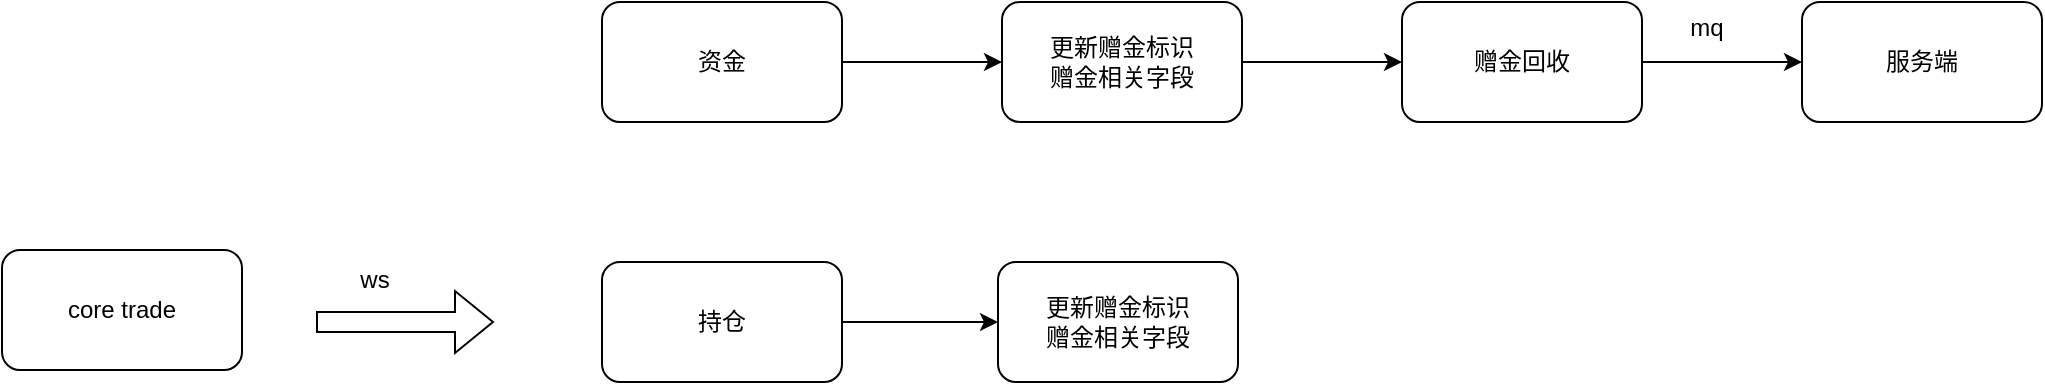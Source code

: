 <mxfile version="27.1.5">
  <diagram name="赠金爆仓" id="q0zsVlJ_2p4NblxJbRTx">
    <mxGraphModel dx="946" dy="603" grid="0" gridSize="10" guides="1" tooltips="1" connect="1" arrows="1" fold="1" page="1" pageScale="1" pageWidth="9000" pageHeight="9020" math="0" shadow="0">
      <root>
        <mxCell id="0" />
        <mxCell id="1" parent="0" />
        <mxCell id="gNaUzq_bj4_H-Rj8xfL8-14" value="core trade" style="rounded=1;whiteSpace=wrap;html=1;" vertex="1" parent="1">
          <mxGeometry x="331" y="199" width="120" height="60" as="geometry" />
        </mxCell>
        <mxCell id="gNaUzq_bj4_H-Rj8xfL8-20" value="" style="edgeStyle=orthogonalEdgeStyle;rounded=0;orthogonalLoop=1;jettySize=auto;html=1;" edge="1" parent="1" source="gNaUzq_bj4_H-Rj8xfL8-15" target="gNaUzq_bj4_H-Rj8xfL8-19">
          <mxGeometry relative="1" as="geometry" />
        </mxCell>
        <mxCell id="gNaUzq_bj4_H-Rj8xfL8-15" value="资金" style="rounded=1;whiteSpace=wrap;html=1;" vertex="1" parent="1">
          <mxGeometry x="631" y="75" width="120" height="60" as="geometry" />
        </mxCell>
        <mxCell id="gNaUzq_bj4_H-Rj8xfL8-16" value="" style="shape=flexArrow;endArrow=classic;html=1;rounded=0;" edge="1" parent="1">
          <mxGeometry width="50" height="50" relative="1" as="geometry">
            <mxPoint x="488" y="235" as="sourcePoint" />
            <mxPoint x="577" y="235" as="targetPoint" />
          </mxGeometry>
        </mxCell>
        <mxCell id="gNaUzq_bj4_H-Rj8xfL8-17" value="ws" style="text;html=1;align=center;verticalAlign=middle;resizable=0;points=[];autosize=1;strokeColor=none;fillColor=none;" vertex="1" parent="1">
          <mxGeometry x="500" y="201" width="33" height="26" as="geometry" />
        </mxCell>
        <mxCell id="gNaUzq_bj4_H-Rj8xfL8-22" style="edgeStyle=orthogonalEdgeStyle;rounded=0;orthogonalLoop=1;jettySize=auto;html=1;entryX=0;entryY=0.5;entryDx=0;entryDy=0;" edge="1" parent="1" source="gNaUzq_bj4_H-Rj8xfL8-18" target="gNaUzq_bj4_H-Rj8xfL8-21">
          <mxGeometry relative="1" as="geometry" />
        </mxCell>
        <mxCell id="gNaUzq_bj4_H-Rj8xfL8-18" value="持仓" style="rounded=1;whiteSpace=wrap;html=1;" vertex="1" parent="1">
          <mxGeometry x="631" y="205" width="120" height="60" as="geometry" />
        </mxCell>
        <mxCell id="gNaUzq_bj4_H-Rj8xfL8-24" value="" style="edgeStyle=orthogonalEdgeStyle;rounded=0;orthogonalLoop=1;jettySize=auto;html=1;" edge="1" parent="1" source="gNaUzq_bj4_H-Rj8xfL8-19" target="gNaUzq_bj4_H-Rj8xfL8-23">
          <mxGeometry relative="1" as="geometry" />
        </mxCell>
        <mxCell id="gNaUzq_bj4_H-Rj8xfL8-19" value="更新赠金标识&lt;div&gt;赠金相关字段&lt;/div&gt;" style="whiteSpace=wrap;html=1;rounded=1;" vertex="1" parent="1">
          <mxGeometry x="831" y="75" width="120" height="60" as="geometry" />
        </mxCell>
        <mxCell id="gNaUzq_bj4_H-Rj8xfL8-21" value="更新赠金标识&lt;div&gt;赠金相关字段&lt;/div&gt;" style="whiteSpace=wrap;html=1;rounded=1;" vertex="1" parent="1">
          <mxGeometry x="829" y="205" width="120" height="60" as="geometry" />
        </mxCell>
        <mxCell id="gNaUzq_bj4_H-Rj8xfL8-26" value="" style="edgeStyle=orthogonalEdgeStyle;rounded=0;orthogonalLoop=1;jettySize=auto;html=1;" edge="1" parent="1" source="gNaUzq_bj4_H-Rj8xfL8-23" target="gNaUzq_bj4_H-Rj8xfL8-25">
          <mxGeometry relative="1" as="geometry" />
        </mxCell>
        <mxCell id="gNaUzq_bj4_H-Rj8xfL8-23" value="赠金回收" style="whiteSpace=wrap;html=1;rounded=1;" vertex="1" parent="1">
          <mxGeometry x="1031" y="75" width="120" height="60" as="geometry" />
        </mxCell>
        <mxCell id="gNaUzq_bj4_H-Rj8xfL8-25" value="服务端" style="whiteSpace=wrap;html=1;rounded=1;" vertex="1" parent="1">
          <mxGeometry x="1231" y="75" width="120" height="60" as="geometry" />
        </mxCell>
        <mxCell id="gNaUzq_bj4_H-Rj8xfL8-27" value="mq" style="text;html=1;align=center;verticalAlign=middle;resizable=0;points=[];autosize=1;strokeColor=none;fillColor=none;" vertex="1" parent="1">
          <mxGeometry x="1165" y="75" width="35" height="26" as="geometry" />
        </mxCell>
      </root>
    </mxGraphModel>
  </diagram>
</mxfile>
